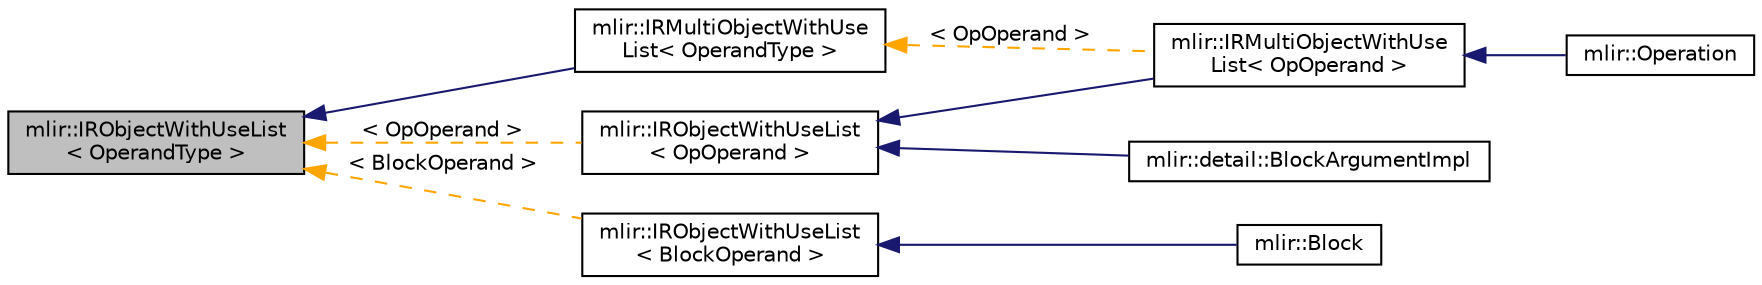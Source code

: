 digraph "mlir::IRObjectWithUseList&lt; OperandType &gt;"
{
  bgcolor="transparent";
  edge [fontname="Helvetica",fontsize="10",labelfontname="Helvetica",labelfontsize="10"];
  node [fontname="Helvetica",fontsize="10",shape=record];
  rankdir="LR";
  Node0 [label="mlir::IRObjectWithUseList\l\< OperandType \>",height=0.2,width=0.4,color="black", fillcolor="grey75", style="filled", fontcolor="black"];
  Node0 -> Node1 [dir="back",color="midnightblue",fontsize="10",style="solid",fontname="Helvetica"];
  Node1 [label="mlir::IRMultiObjectWithUse\lList\< OperandType \>",height=0.2,width=0.4,color="black",URL="$classmlir_1_1IRMultiObjectWithUseList.html",tooltip="This class represents multiple IR objects with a single use list. "];
  Node1 -> Node2 [dir="back",color="orange",fontsize="10",style="dashed",label=" \< OpOperand \>" ,fontname="Helvetica"];
  Node2 [label="mlir::IRMultiObjectWithUse\lList\< OpOperand \>",height=0.2,width=0.4,color="black",URL="$classmlir_1_1IRMultiObjectWithUseList.html"];
  Node2 -> Node3 [dir="back",color="midnightblue",fontsize="10",style="solid",fontname="Helvetica"];
  Node3 [label="mlir::Operation",height=0.2,width=0.4,color="black",URL="$classmlir_1_1Operation.html",tooltip="Operation is a basic unit of execution within a function. "];
  Node0 -> Node4 [dir="back",color="orange",fontsize="10",style="dashed",label=" \< OpOperand \>" ,fontname="Helvetica"];
  Node4 [label="mlir::IRObjectWithUseList\l\< OpOperand \>",height=0.2,width=0.4,color="black",URL="$classmlir_1_1IRObjectWithUseList.html"];
  Node4 -> Node2 [dir="back",color="midnightblue",fontsize="10",style="solid",fontname="Helvetica"];
  Node4 -> Node5 [dir="back",color="midnightblue",fontsize="10",style="solid",fontname="Helvetica"];
  Node5 [label="mlir::detail::BlockArgumentImpl",height=0.2,width=0.4,color="black",URL="$classmlir_1_1detail_1_1BlockArgumentImpl.html",tooltip="The internal implementation of a BlockArgument. "];
  Node0 -> Node6 [dir="back",color="orange",fontsize="10",style="dashed",label=" \< BlockOperand \>" ,fontname="Helvetica"];
  Node6 [label="mlir::IRObjectWithUseList\l\< BlockOperand \>",height=0.2,width=0.4,color="black",URL="$classmlir_1_1IRObjectWithUseList.html"];
  Node6 -> Node7 [dir="back",color="midnightblue",fontsize="10",style="solid",fontname="Helvetica"];
  Node7 [label="mlir::Block",height=0.2,width=0.4,color="black",URL="$classmlir_1_1Block.html",tooltip="Block represents an ordered list of Operations. "];
}
